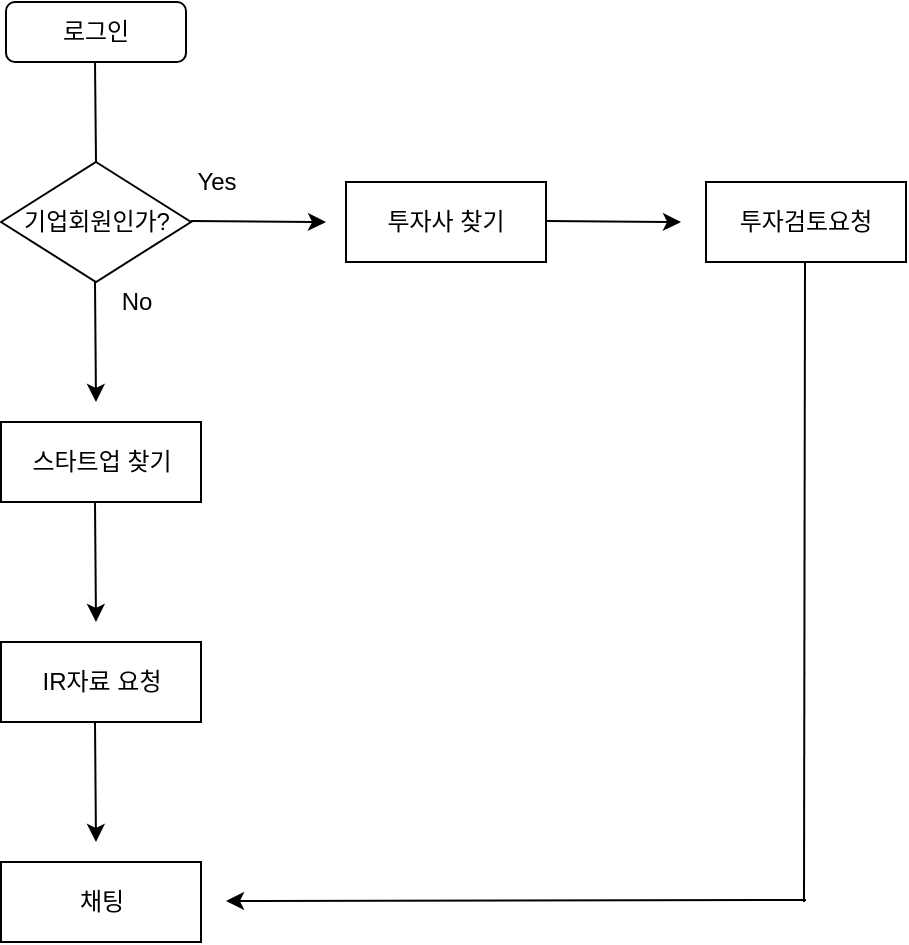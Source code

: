 <mxfile version="14.9.6" type="github">
  <diagram id="jwg91ssVHAWT3ChMCfoV" name="Page-1">
    <mxGraphModel dx="1038" dy="588" grid="1" gridSize="10" guides="1" tooltips="1" connect="1" arrows="1" fold="1" page="1" pageScale="1" pageWidth="827" pageHeight="1169" math="0" shadow="0">
      <root>
        <mxCell id="0" />
        <mxCell id="1" parent="0" />
        <mxCell id="XziP5GMlbgsyt9676Pt8-1" value="로그인" style="rounded=1;whiteSpace=wrap;html=1;" vertex="1" parent="1">
          <mxGeometry x="40" y="40" width="90" height="30" as="geometry" />
        </mxCell>
        <mxCell id="XziP5GMlbgsyt9676Pt8-3" value="" style="endArrow=none;html=1;" edge="1" parent="1">
          <mxGeometry width="50" height="50" relative="1" as="geometry">
            <mxPoint x="85" y="120" as="sourcePoint" />
            <mxPoint x="84.5" y="70" as="targetPoint" />
          </mxGeometry>
        </mxCell>
        <mxCell id="XziP5GMlbgsyt9676Pt8-4" value="기업회원인가?" style="rhombus;whiteSpace=wrap;html=1;" vertex="1" parent="1">
          <mxGeometry x="37.5" y="120" width="95" height="60" as="geometry" />
        </mxCell>
        <mxCell id="XziP5GMlbgsyt9676Pt8-5" value="" style="endArrow=classic;html=1;" edge="1" parent="1">
          <mxGeometry width="50" height="50" relative="1" as="geometry">
            <mxPoint x="132.5" y="149.5" as="sourcePoint" />
            <mxPoint x="200" y="150" as="targetPoint" />
          </mxGeometry>
        </mxCell>
        <mxCell id="XziP5GMlbgsyt9676Pt8-6" value="" style="endArrow=classic;html=1;" edge="1" parent="1">
          <mxGeometry width="50" height="50" relative="1" as="geometry">
            <mxPoint x="84.5" y="180" as="sourcePoint" />
            <mxPoint x="85" y="240" as="targetPoint" />
          </mxGeometry>
        </mxCell>
        <mxCell id="XziP5GMlbgsyt9676Pt8-7" value="Yes" style="text;html=1;resizable=0;autosize=1;align=center;verticalAlign=middle;points=[];fillColor=none;strokeColor=none;rounded=0;" vertex="1" parent="1">
          <mxGeometry x="130" y="120" width="30" height="20" as="geometry" />
        </mxCell>
        <mxCell id="XziP5GMlbgsyt9676Pt8-8" value="No" style="text;html=1;resizable=0;autosize=1;align=center;verticalAlign=middle;points=[];fillColor=none;strokeColor=none;rounded=0;" vertex="1" parent="1">
          <mxGeometry x="90" y="180" width="30" height="20" as="geometry" />
        </mxCell>
        <mxCell id="XziP5GMlbgsyt9676Pt8-9" value="투자사 찾기" style="rounded=0;whiteSpace=wrap;html=1;" vertex="1" parent="1">
          <mxGeometry x="210" y="130" width="100" height="40" as="geometry" />
        </mxCell>
        <mxCell id="XziP5GMlbgsyt9676Pt8-10" value="스타트업 찾기" style="rounded=0;whiteSpace=wrap;html=1;" vertex="1" parent="1">
          <mxGeometry x="37.5" y="250" width="100" height="40" as="geometry" />
        </mxCell>
        <mxCell id="XziP5GMlbgsyt9676Pt8-11" value="" style="endArrow=classic;html=1;" edge="1" parent="1">
          <mxGeometry width="50" height="50" relative="1" as="geometry">
            <mxPoint x="84.5" y="290" as="sourcePoint" />
            <mxPoint x="85" y="350" as="targetPoint" />
          </mxGeometry>
        </mxCell>
        <mxCell id="XziP5GMlbgsyt9676Pt8-12" value="IR자료 요청" style="rounded=0;whiteSpace=wrap;html=1;" vertex="1" parent="1">
          <mxGeometry x="37.5" y="360" width="100" height="40" as="geometry" />
        </mxCell>
        <mxCell id="XziP5GMlbgsyt9676Pt8-13" value="" style="endArrow=classic;html=1;" edge="1" parent="1">
          <mxGeometry width="50" height="50" relative="1" as="geometry">
            <mxPoint x="84.5" y="400" as="sourcePoint" />
            <mxPoint x="85" y="460" as="targetPoint" />
          </mxGeometry>
        </mxCell>
        <mxCell id="XziP5GMlbgsyt9676Pt8-14" value="채팅" style="rounded=0;whiteSpace=wrap;html=1;" vertex="1" parent="1">
          <mxGeometry x="37.5" y="470" width="100" height="40" as="geometry" />
        </mxCell>
        <mxCell id="XziP5GMlbgsyt9676Pt8-19" value="" style="endArrow=classic;html=1;" edge="1" parent="1">
          <mxGeometry width="50" height="50" relative="1" as="geometry">
            <mxPoint x="310" y="149.5" as="sourcePoint" />
            <mxPoint x="377.5" y="150" as="targetPoint" />
          </mxGeometry>
        </mxCell>
        <mxCell id="XziP5GMlbgsyt9676Pt8-20" value="투자검토요청" style="rounded=0;whiteSpace=wrap;html=1;" vertex="1" parent="1">
          <mxGeometry x="390" y="130" width="100" height="40" as="geometry" />
        </mxCell>
        <mxCell id="XziP5GMlbgsyt9676Pt8-21" value="" style="endArrow=classic;html=1;" edge="1" parent="1">
          <mxGeometry width="50" height="50" relative="1" as="geometry">
            <mxPoint x="440" y="489" as="sourcePoint" />
            <mxPoint x="150" y="489.5" as="targetPoint" />
          </mxGeometry>
        </mxCell>
        <mxCell id="XziP5GMlbgsyt9676Pt8-22" value="" style="endArrow=none;html=1;" edge="1" parent="1">
          <mxGeometry width="50" height="50" relative="1" as="geometry">
            <mxPoint x="439" y="490" as="sourcePoint" />
            <mxPoint x="439.5" y="170" as="targetPoint" />
          </mxGeometry>
        </mxCell>
      </root>
    </mxGraphModel>
  </diagram>
</mxfile>
